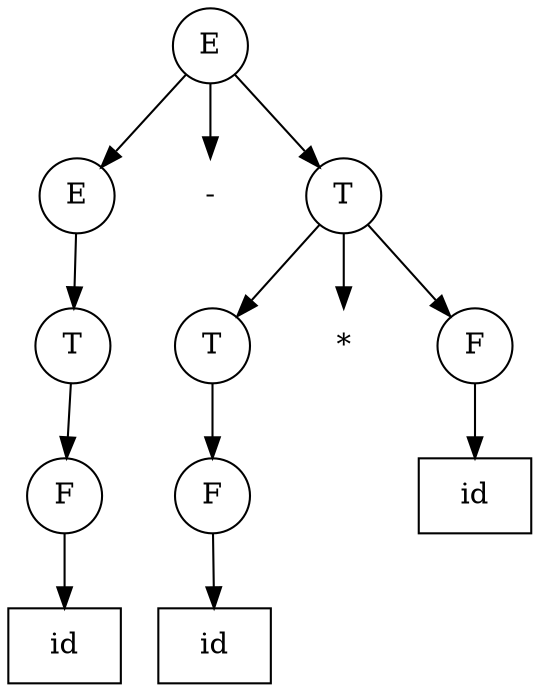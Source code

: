 digraph ParseTree {
    rankdir=TB;
    node [shape=circle];

    E0 [label="E"];
    E1 [label="E"];
    op1 [label="-", shape=plaintext];
    T1 [label="T"];
    T2 [label="T"];
    T3 [label="T"];
    F1 [label="F"];
    op2 [label="*", shape=plaintext];
    F2 [label="F"];
    F3 [label="F"];
    id1 [label="id", shape=box];
    id2 [label="id", shape=box];
    id3 [label="id", shape=box];

    # Expanding leftmost E first
    E0 -> E1;
    E0 -> op1
    E0 -> T1;
    
    E1 -> T2;
    
    # Expanding T into F
    T1 -> T3;
    T1 -> op2
    T1 -> F3;
    
    T2 -> F1;
    T3 -> F2;
    
    # Final replacements
    F1 -> id1;
    F2 -> id2;
    F3 -> id3;
}
